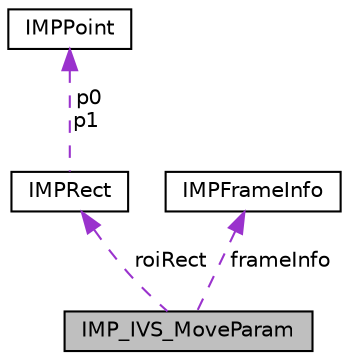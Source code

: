 digraph "IMP_IVS_MoveParam"
{
  edge [fontname="Helvetica",fontsize="10",labelfontname="Helvetica",labelfontsize="10"];
  node [fontname="Helvetica",fontsize="10",shape=record];
  Node1 [label="IMP_IVS_MoveParam",height=0.2,width=0.4,color="black", fillcolor="grey75", style="filled", fontcolor="black"];
  Node2 -> Node1 [dir="back",color="darkorchid3",fontsize="10",style="dashed",label=" roiRect" ,fontname="Helvetica"];
  Node2 [label="IMPRect",height=0.2,width=0.4,color="black", fillcolor="white", style="filled",URL="$structIMPRect.html"];
  Node3 -> Node2 [dir="back",color="darkorchid3",fontsize="10",style="dashed",label=" p0\np1" ,fontname="Helvetica"];
  Node3 [label="IMPPoint",height=0.2,width=0.4,color="black", fillcolor="white", style="filled",URL="$structIMPPoint.html"];
  Node4 -> Node1 [dir="back",color="darkorchid3",fontsize="10",style="dashed",label=" frameInfo" ,fontname="Helvetica"];
  Node4 [label="IMPFrameInfo",height=0.2,width=0.4,color="black", fillcolor="white", style="filled",URL="$structIMPFrameInfo.html"];
}
